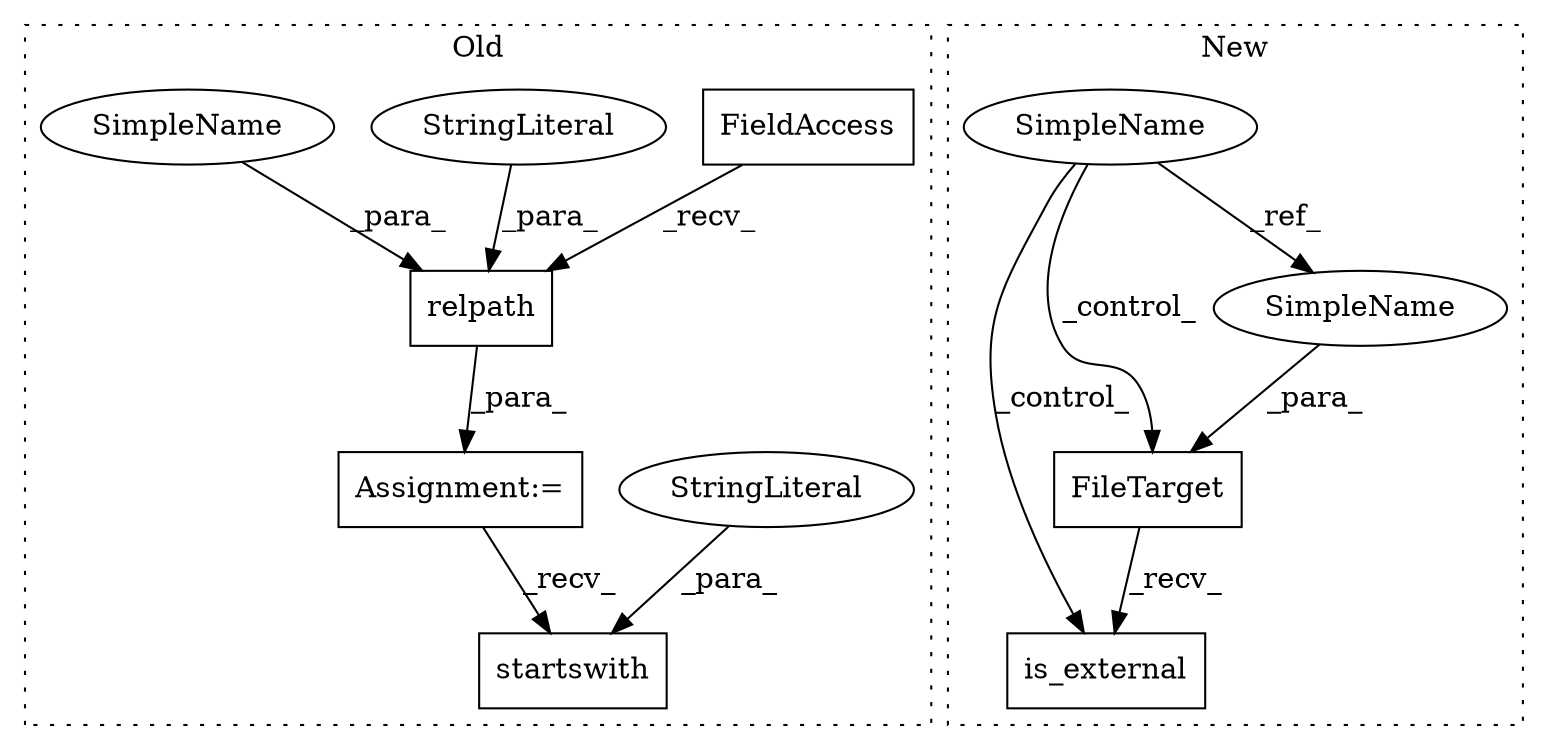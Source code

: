 digraph G {
subgraph cluster0 {
1 [label="relpath" a="32" s="39412,39425" l="8,1" shape="box"];
3 [label="startswith" a="32" s="39448,39463" l="11,1" shape="box"];
5 [label="FieldAccess" a="22" s="39404" l="7" shape="box"];
6 [label="Assignment:=" a="7" s="39403" l="1" shape="box"];
7 [label="StringLiteral" a="45" s="39459" l="4" shape="ellipse"];
8 [label="StringLiteral" a="45" s="39422" l="3" shape="ellipse"];
11 [label="SimpleName" a="42" s="39420" l="1" shape="ellipse"];
label = "Old";
style="dotted";
}
subgraph cluster1 {
2 [label="is_external" a="32" s="39284" l="13" shape="box"];
4 [label="FileTarget" a="32" s="39270,39282" l="11,1" shape="box"];
9 [label="SimpleName" a="42" s="39237" l="1" shape="ellipse"];
10 [label="SimpleName" a="42" s="39281" l="1" shape="ellipse"];
label = "New";
style="dotted";
}
1 -> 6 [label="_para_"];
4 -> 2 [label="_recv_"];
5 -> 1 [label="_recv_"];
6 -> 3 [label="_recv_"];
7 -> 3 [label="_para_"];
8 -> 1 [label="_para_"];
9 -> 10 [label="_ref_"];
9 -> 4 [label="_control_"];
9 -> 2 [label="_control_"];
10 -> 4 [label="_para_"];
11 -> 1 [label="_para_"];
}
